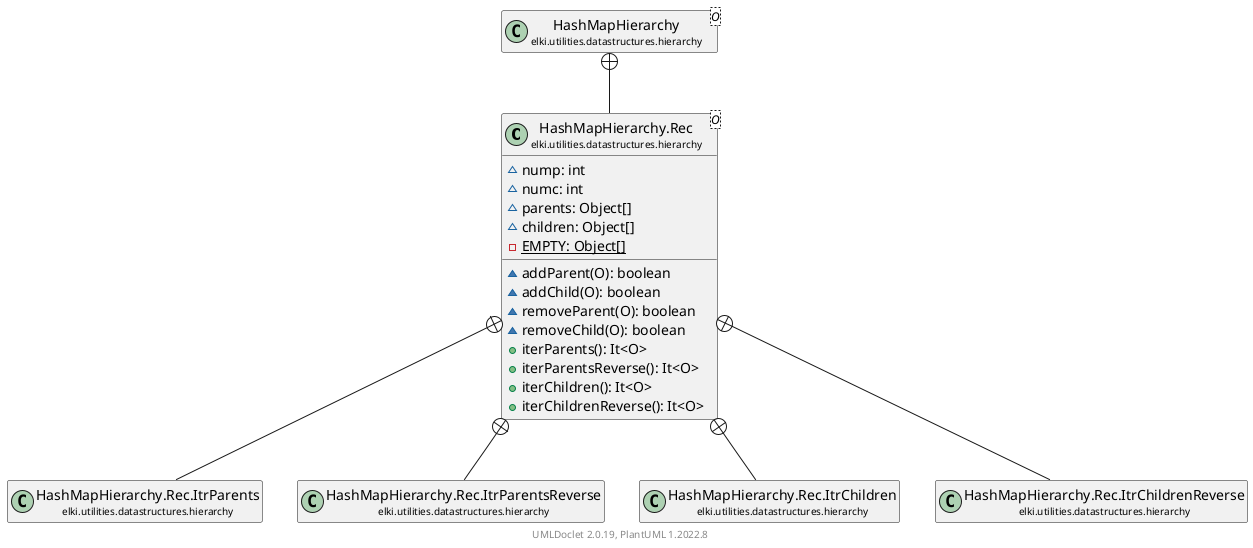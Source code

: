 @startuml
    remove .*\.(Instance|Par|Parameterizer|Factory)$
    set namespaceSeparator none
    hide empty fields
    hide empty methods

    class "<size:14>HashMapHierarchy.Rec\n<size:10>elki.utilities.datastructures.hierarchy" as elki.utilities.datastructures.hierarchy.HashMapHierarchy.Rec<O> {
        ~nump: int
        ~numc: int
        ~parents: Object[]
        ~children: Object[]
        {static} -EMPTY: Object[]
        ~addParent(O): boolean
        ~addChild(O): boolean
        ~removeParent(O): boolean
        ~removeChild(O): boolean
        +iterParents(): It<O>
        +iterParentsReverse(): It<O>
        +iterChildren(): It<O>
        +iterChildrenReverse(): It<O>
    }

    class "<size:14>HashMapHierarchy\n<size:10>elki.utilities.datastructures.hierarchy" as elki.utilities.datastructures.hierarchy.HashMapHierarchy<O> [[HashMapHierarchy.html]]
    class "<size:14>HashMapHierarchy.Rec.ItrParents\n<size:10>elki.utilities.datastructures.hierarchy" as elki.utilities.datastructures.hierarchy.HashMapHierarchy.Rec.ItrParents [[HashMapHierarchy.Rec.ItrParents.html]]
    class "<size:14>HashMapHierarchy.Rec.ItrParentsReverse\n<size:10>elki.utilities.datastructures.hierarchy" as elki.utilities.datastructures.hierarchy.HashMapHierarchy.Rec.ItrParentsReverse [[HashMapHierarchy.Rec.ItrParentsReverse.html]]
    class "<size:14>HashMapHierarchy.Rec.ItrChildren\n<size:10>elki.utilities.datastructures.hierarchy" as elki.utilities.datastructures.hierarchy.HashMapHierarchy.Rec.ItrChildren [[HashMapHierarchy.Rec.ItrChildren.html]]
    class "<size:14>HashMapHierarchy.Rec.ItrChildrenReverse\n<size:10>elki.utilities.datastructures.hierarchy" as elki.utilities.datastructures.hierarchy.HashMapHierarchy.Rec.ItrChildrenReverse [[HashMapHierarchy.Rec.ItrChildrenReverse.html]]

    elki.utilities.datastructures.hierarchy.HashMapHierarchy +-- elki.utilities.datastructures.hierarchy.HashMapHierarchy.Rec
    elki.utilities.datastructures.hierarchy.HashMapHierarchy.Rec +-- elki.utilities.datastructures.hierarchy.HashMapHierarchy.Rec.ItrParents
    elki.utilities.datastructures.hierarchy.HashMapHierarchy.Rec +-- elki.utilities.datastructures.hierarchy.HashMapHierarchy.Rec.ItrParentsReverse
    elki.utilities.datastructures.hierarchy.HashMapHierarchy.Rec +-- elki.utilities.datastructures.hierarchy.HashMapHierarchy.Rec.ItrChildren
    elki.utilities.datastructures.hierarchy.HashMapHierarchy.Rec +-- elki.utilities.datastructures.hierarchy.HashMapHierarchy.Rec.ItrChildrenReverse

    center footer UMLDoclet 2.0.19, PlantUML 1.2022.8
@enduml
